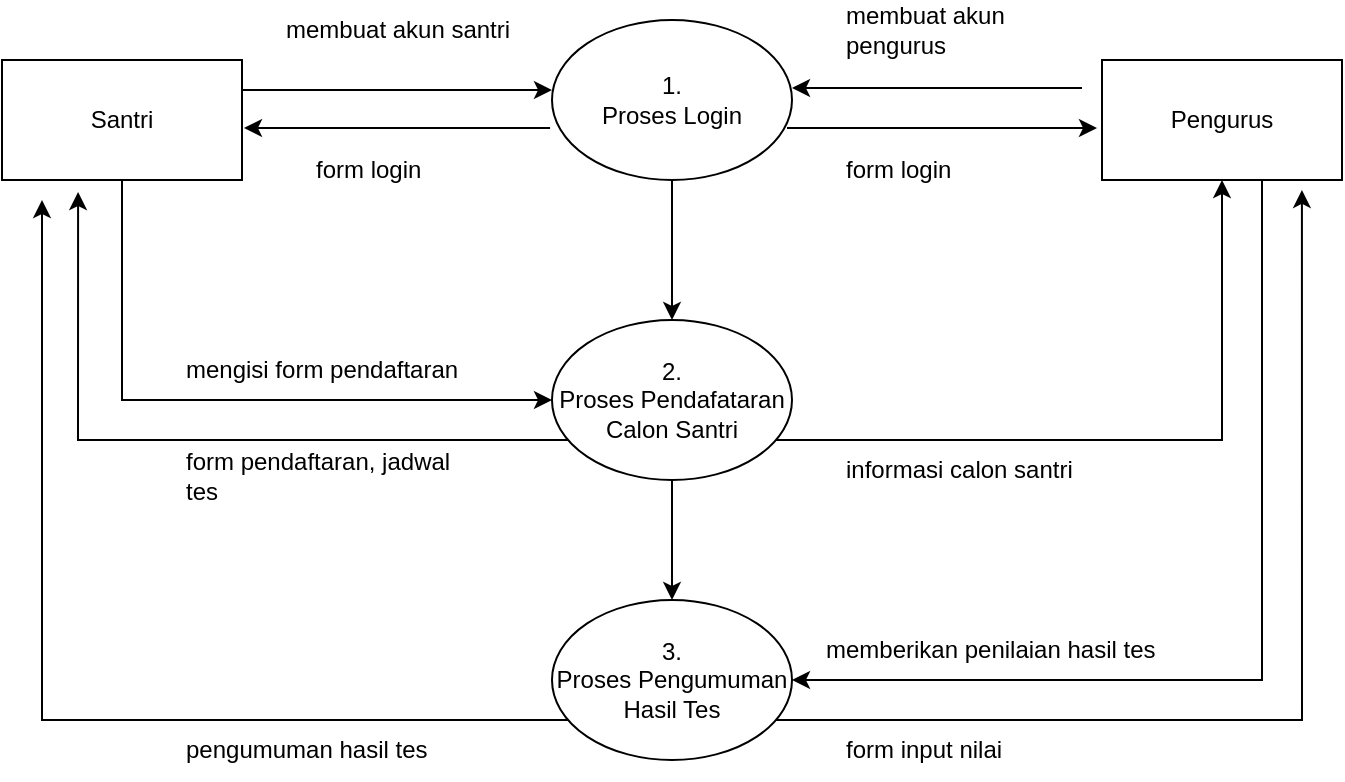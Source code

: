 <mxfile version="15.8.0" type="github"><diagram id="9SvyZ_wGhDppeD1y_BHm" name="Page-1"><mxGraphModel dx="868" dy="393" grid="1" gridSize="10" guides="1" tooltips="1" connect="1" arrows="1" fold="1" page="1" pageScale="1" pageWidth="850" pageHeight="1100" math="0" shadow="0"><root><mxCell id="0"/><mxCell id="1" parent="0"/><mxCell id="mu5afRyMlfqdxgOhJK51-18" style="edgeStyle=orthogonalEdgeStyle;rounded=0;orthogonalLoop=1;jettySize=auto;html=1;" parent="1" edge="1"><mxGeometry relative="1" as="geometry"><mxPoint x="201" y="84" as="targetPoint"/><mxPoint x="354.038" y="84" as="sourcePoint"/><Array as="points"><mxPoint x="301" y="84"/><mxPoint x="301" y="84"/></Array></mxGeometry></mxCell><mxCell id="mu5afRyMlfqdxgOhJK51-24" style="edgeStyle=orthogonalEdgeStyle;rounded=0;orthogonalLoop=1;jettySize=auto;html=1;" parent="1" source="mu5afRyMlfqdxgOhJK51-1" target="mu5afRyMlfqdxgOhJK51-11" edge="1"><mxGeometry relative="1" as="geometry"/></mxCell><mxCell id="mu5afRyMlfqdxgOhJK51-1" value="1.&lt;br&gt;Proses Login" style="ellipse;whiteSpace=wrap;html=1;" parent="1" vertex="1"><mxGeometry x="355" y="30" width="120" height="80" as="geometry"/></mxCell><mxCell id="mu5afRyMlfqdxgOhJK51-5" style="edgeStyle=orthogonalEdgeStyle;rounded=0;orthogonalLoop=1;jettySize=auto;html=1;" parent="1" edge="1"><mxGeometry relative="1" as="geometry"><mxPoint x="200" y="65" as="sourcePoint"/><mxPoint x="355" y="65" as="targetPoint"/><Array as="points"><mxPoint x="355" y="65"/></Array></mxGeometry></mxCell><mxCell id="mu5afRyMlfqdxgOhJK51-12" style="edgeStyle=orthogonalEdgeStyle;rounded=0;orthogonalLoop=1;jettySize=auto;html=1;entryX=0;entryY=0.5;entryDx=0;entryDy=0;" parent="1" source="mu5afRyMlfqdxgOhJK51-3" target="mu5afRyMlfqdxgOhJK51-11" edge="1"><mxGeometry relative="1" as="geometry"><Array as="points"><mxPoint x="140" y="220"/></Array></mxGeometry></mxCell><mxCell id="mu5afRyMlfqdxgOhJK51-3" value="Santri" style="rounded=0;whiteSpace=wrap;html=1;" parent="1" vertex="1"><mxGeometry x="80" y="50" width="120" height="60" as="geometry"/></mxCell><mxCell id="mu5afRyMlfqdxgOhJK51-7" style="edgeStyle=orthogonalEdgeStyle;rounded=0;orthogonalLoop=1;jettySize=auto;html=1;entryX=1;entryY=0.5;entryDx=0;entryDy=0;" parent="1" edge="1"><mxGeometry relative="1" as="geometry"><mxPoint x="475" y="64" as="targetPoint"/><mxPoint x="620" y="64" as="sourcePoint"/><Array as="points"><mxPoint x="590" y="64"/><mxPoint x="590" y="64"/></Array></mxGeometry></mxCell><mxCell id="mu5afRyMlfqdxgOhJK51-31" style="edgeStyle=orthogonalEdgeStyle;rounded=0;orthogonalLoop=1;jettySize=auto;html=1;" parent="1" source="mu5afRyMlfqdxgOhJK51-4" target="mu5afRyMlfqdxgOhJK51-25" edge="1"><mxGeometry relative="1" as="geometry"><Array as="points"><mxPoint x="710" y="360"/></Array></mxGeometry></mxCell><mxCell id="mu5afRyMlfqdxgOhJK51-4" value="Pengurus" style="rounded=0;whiteSpace=wrap;html=1;" parent="1" vertex="1"><mxGeometry x="630" y="50" width="120" height="60" as="geometry"/></mxCell><mxCell id="mu5afRyMlfqdxgOhJK51-6" value="membuat akun santri" style="text;html=1;strokeColor=none;fillColor=none;align=left;verticalAlign=middle;whiteSpace=wrap;rounded=0;" parent="1" vertex="1"><mxGeometry x="220" y="20" width="120" height="30" as="geometry"/></mxCell><mxCell id="mu5afRyMlfqdxgOhJK51-22" style="edgeStyle=orthogonalEdgeStyle;rounded=0;orthogonalLoop=1;jettySize=auto;html=1;entryX=0.317;entryY=1.1;entryDx=0;entryDy=0;entryPerimeter=0;" parent="1" source="mu5afRyMlfqdxgOhJK51-11" target="mu5afRyMlfqdxgOhJK51-3" edge="1"><mxGeometry relative="1" as="geometry"><Array as="points"><mxPoint x="118" y="240"/></Array></mxGeometry></mxCell><mxCell id="mu5afRyMlfqdxgOhJK51-26" style="edgeStyle=orthogonalEdgeStyle;rounded=0;orthogonalLoop=1;jettySize=auto;html=1;entryX=0.5;entryY=0;entryDx=0;entryDy=0;" parent="1" source="mu5afRyMlfqdxgOhJK51-11" target="mu5afRyMlfqdxgOhJK51-25" edge="1"><mxGeometry relative="1" as="geometry"/></mxCell><mxCell id="mu5afRyMlfqdxgOhJK51-29" style="edgeStyle=orthogonalEdgeStyle;rounded=0;orthogonalLoop=1;jettySize=auto;html=1;entryX=0.5;entryY=1;entryDx=0;entryDy=0;" parent="1" source="mu5afRyMlfqdxgOhJK51-11" target="mu5afRyMlfqdxgOhJK51-4" edge="1"><mxGeometry relative="1" as="geometry"><Array as="points"><mxPoint x="690" y="240"/></Array></mxGeometry></mxCell><mxCell id="mu5afRyMlfqdxgOhJK51-11" value="2.&lt;br&gt;Proses Pendafataran Calon Santri" style="ellipse;whiteSpace=wrap;html=1;" parent="1" vertex="1"><mxGeometry x="355" y="180" width="120" height="80" as="geometry"/></mxCell><mxCell id="mu5afRyMlfqdxgOhJK51-13" value="mengisi form pendaftaran" style="text;html=1;strokeColor=none;fillColor=none;align=left;verticalAlign=middle;whiteSpace=wrap;rounded=0;" parent="1" vertex="1"><mxGeometry x="170" y="190" width="140" height="30" as="geometry"/></mxCell><mxCell id="mu5afRyMlfqdxgOhJK51-16" value="membuat akun pengurus" style="text;html=1;strokeColor=none;fillColor=none;align=left;verticalAlign=middle;whiteSpace=wrap;rounded=0;" parent="1" vertex="1"><mxGeometry x="500" y="20" width="120" height="30" as="geometry"/></mxCell><mxCell id="mu5afRyMlfqdxgOhJK51-19" style="edgeStyle=orthogonalEdgeStyle;rounded=0;orthogonalLoop=1;jettySize=auto;html=1;" parent="1" edge="1"><mxGeometry relative="1" as="geometry"><mxPoint x="472.5" y="84" as="sourcePoint"/><mxPoint x="627.5" y="84" as="targetPoint"/><Array as="points"><mxPoint x="627.5" y="84"/></Array></mxGeometry></mxCell><mxCell id="mu5afRyMlfqdxgOhJK51-20" value="form login" style="text;html=1;strokeColor=none;fillColor=none;align=left;verticalAlign=middle;whiteSpace=wrap;rounded=0;" parent="1" vertex="1"><mxGeometry x="235" y="90" width="120" height="30" as="geometry"/></mxCell><mxCell id="mu5afRyMlfqdxgOhJK51-21" value="form login" style="text;html=1;strokeColor=none;fillColor=none;align=left;verticalAlign=middle;whiteSpace=wrap;rounded=0;" parent="1" vertex="1"><mxGeometry x="500" y="90" width="120" height="30" as="geometry"/></mxCell><mxCell id="mu5afRyMlfqdxgOhJK51-23" value="form pendaftaran, jadwal tes" style="text;html=1;strokeColor=none;fillColor=none;align=left;verticalAlign=middle;whiteSpace=wrap;rounded=0;" parent="1" vertex="1"><mxGeometry x="170" y="243" width="140" height="30" as="geometry"/></mxCell><mxCell id="mu5afRyMlfqdxgOhJK51-27" style="edgeStyle=orthogonalEdgeStyle;rounded=0;orthogonalLoop=1;jettySize=auto;html=1;" parent="1" source="mu5afRyMlfqdxgOhJK51-25" edge="1"><mxGeometry relative="1" as="geometry"><mxPoint x="100" y="120" as="targetPoint"/><Array as="points"><mxPoint x="100" y="380"/></Array></mxGeometry></mxCell><mxCell id="mu5afRyMlfqdxgOhJK51-34" style="edgeStyle=orthogonalEdgeStyle;rounded=0;orthogonalLoop=1;jettySize=auto;html=1;entryX=0.833;entryY=1.083;entryDx=0;entryDy=0;entryPerimeter=0;" parent="1" source="mu5afRyMlfqdxgOhJK51-25" target="mu5afRyMlfqdxgOhJK51-4" edge="1"><mxGeometry relative="1" as="geometry"><mxPoint x="740" y="120" as="targetPoint"/><Array as="points"><mxPoint x="730" y="380"/></Array></mxGeometry></mxCell><mxCell id="mu5afRyMlfqdxgOhJK51-25" value="3.&lt;br&gt;Proses Pengumuman Hasil Tes" style="ellipse;whiteSpace=wrap;html=1;" parent="1" vertex="1"><mxGeometry x="355" y="320" width="120" height="80" as="geometry"/></mxCell><mxCell id="mu5afRyMlfqdxgOhJK51-30" value="informasi calon santri" style="text;html=1;strokeColor=none;fillColor=none;align=left;verticalAlign=middle;whiteSpace=wrap;rounded=0;" parent="1" vertex="1"><mxGeometry x="500" y="240" width="140" height="30" as="geometry"/></mxCell><mxCell id="mu5afRyMlfqdxgOhJK51-32" value="memberikan penilaian hasil tes" style="text;html=1;strokeColor=none;fillColor=none;align=left;verticalAlign=middle;whiteSpace=wrap;rounded=0;" parent="1" vertex="1"><mxGeometry x="490" y="330" width="180" height="30" as="geometry"/></mxCell><mxCell id="mu5afRyMlfqdxgOhJK51-33" value="pengumuman hasil tes" style="text;html=1;strokeColor=none;fillColor=none;align=left;verticalAlign=middle;whiteSpace=wrap;rounded=0;" parent="1" vertex="1"><mxGeometry x="170" y="380" width="140" height="30" as="geometry"/></mxCell><mxCell id="mu5afRyMlfqdxgOhJK51-35" value="form input nilai" style="text;html=1;strokeColor=none;fillColor=none;align=left;verticalAlign=middle;whiteSpace=wrap;rounded=0;" parent="1" vertex="1"><mxGeometry x="500" y="380" width="140" height="30" as="geometry"/></mxCell></root></mxGraphModel></diagram></mxfile>